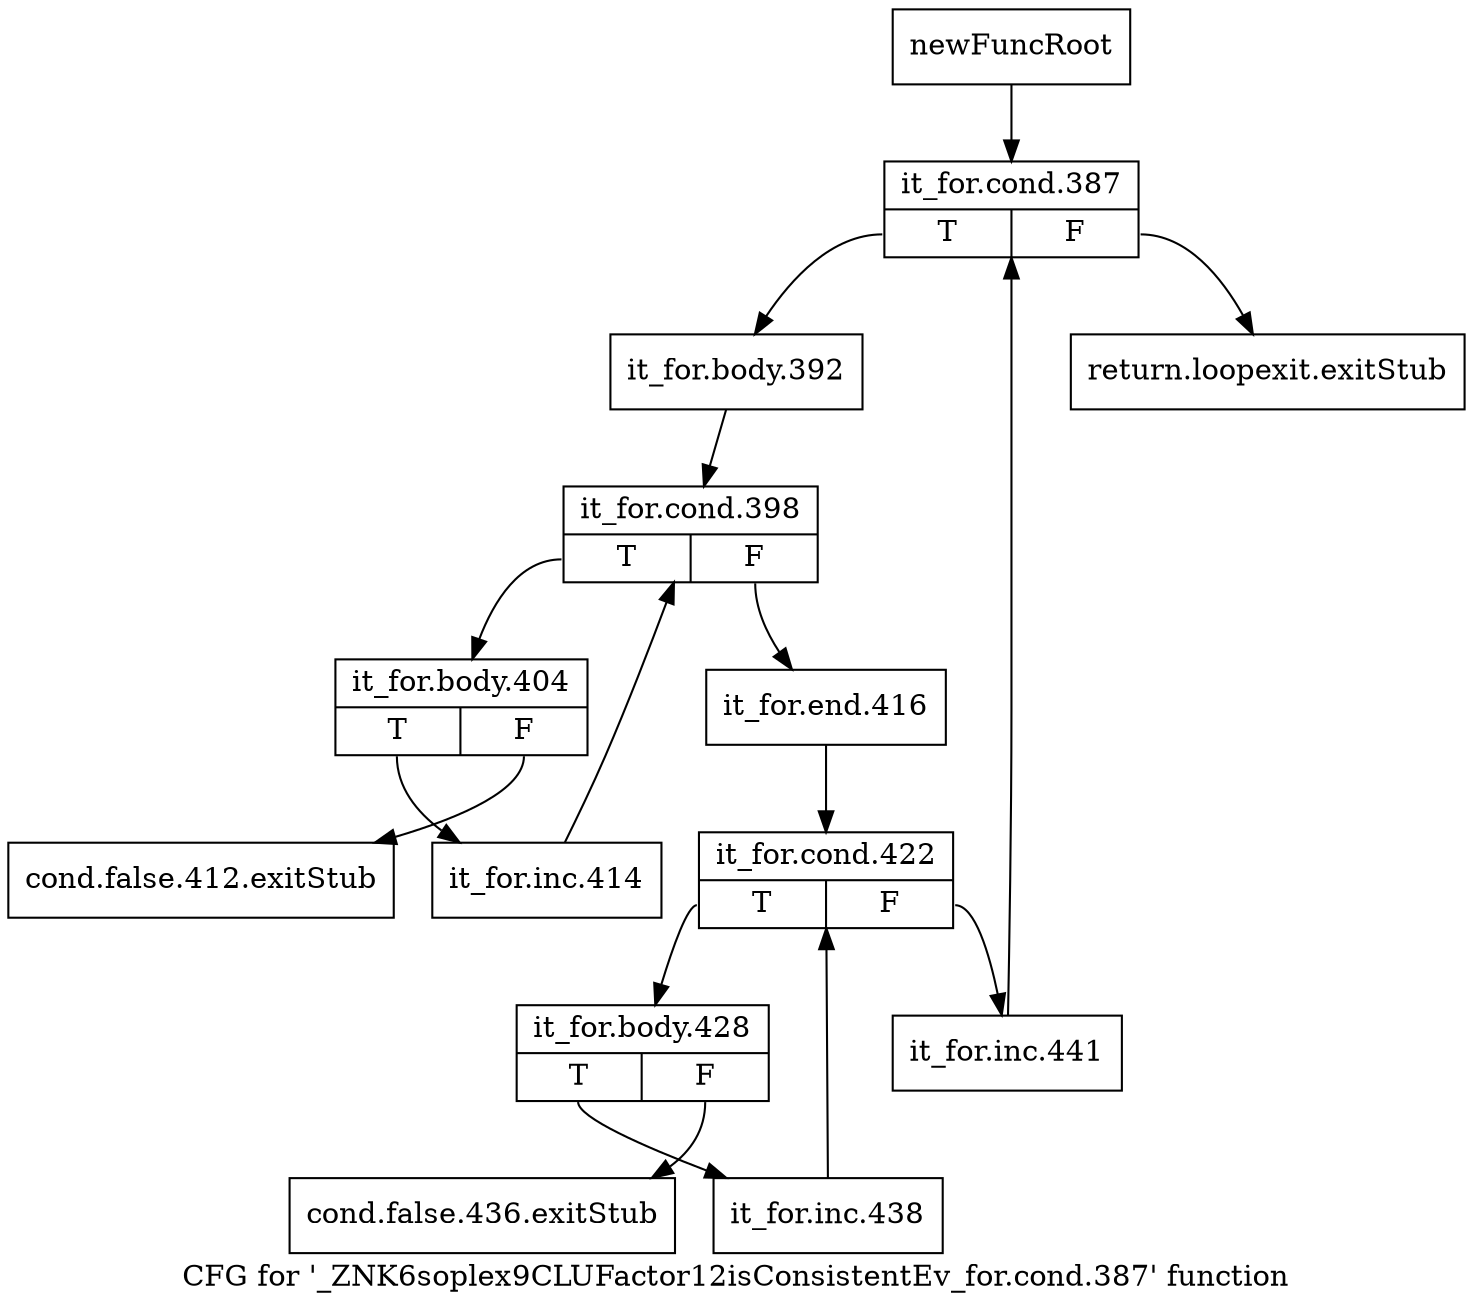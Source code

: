 digraph "CFG for '_ZNK6soplex9CLUFactor12isConsistentEv_for.cond.387' function" {
	label="CFG for '_ZNK6soplex9CLUFactor12isConsistentEv_for.cond.387' function";

	Node0x2c8fb80 [shape=record,label="{newFuncRoot}"];
	Node0x2c8fb80 -> Node0x2c8fcc0;
	Node0x2c8fbd0 [shape=record,label="{return.loopexit.exitStub}"];
	Node0x2c8fc20 [shape=record,label="{cond.false.436.exitStub}"];
	Node0x2c8fc70 [shape=record,label="{cond.false.412.exitStub}"];
	Node0x2c8fcc0 [shape=record,label="{it_for.cond.387|{<s0>T|<s1>F}}"];
	Node0x2c8fcc0:s0 -> Node0x2c8fd10;
	Node0x2c8fcc0:s1 -> Node0x2c8fbd0;
	Node0x2c8fd10 [shape=record,label="{it_for.body.392}"];
	Node0x2c8fd10 -> Node0x2c8fd60;
	Node0x2c8fd60 [shape=record,label="{it_for.cond.398|{<s0>T|<s1>F}}"];
	Node0x2c8fd60:s0 -> Node0x2c8ff40;
	Node0x2c8fd60:s1 -> Node0x2c8fdb0;
	Node0x2c8fdb0 [shape=record,label="{it_for.end.416}"];
	Node0x2c8fdb0 -> Node0x2c8fe00;
	Node0x2c8fe00 [shape=record,label="{it_for.cond.422|{<s0>T|<s1>F}}"];
	Node0x2c8fe00:s0 -> Node0x2c8fea0;
	Node0x2c8fe00:s1 -> Node0x2c8fe50;
	Node0x2c8fe50 [shape=record,label="{it_for.inc.441}"];
	Node0x2c8fe50 -> Node0x2c8fcc0;
	Node0x2c8fea0 [shape=record,label="{it_for.body.428|{<s0>T|<s1>F}}"];
	Node0x2c8fea0:s0 -> Node0x2c8fef0;
	Node0x2c8fea0:s1 -> Node0x2c8fc20;
	Node0x2c8fef0 [shape=record,label="{it_for.inc.438}"];
	Node0x2c8fef0 -> Node0x2c8fe00;
	Node0x2c8ff40 [shape=record,label="{it_for.body.404|{<s0>T|<s1>F}}"];
	Node0x2c8ff40:s0 -> Node0x2c8ff90;
	Node0x2c8ff40:s1 -> Node0x2c8fc70;
	Node0x2c8ff90 [shape=record,label="{it_for.inc.414}"];
	Node0x2c8ff90 -> Node0x2c8fd60;
}
